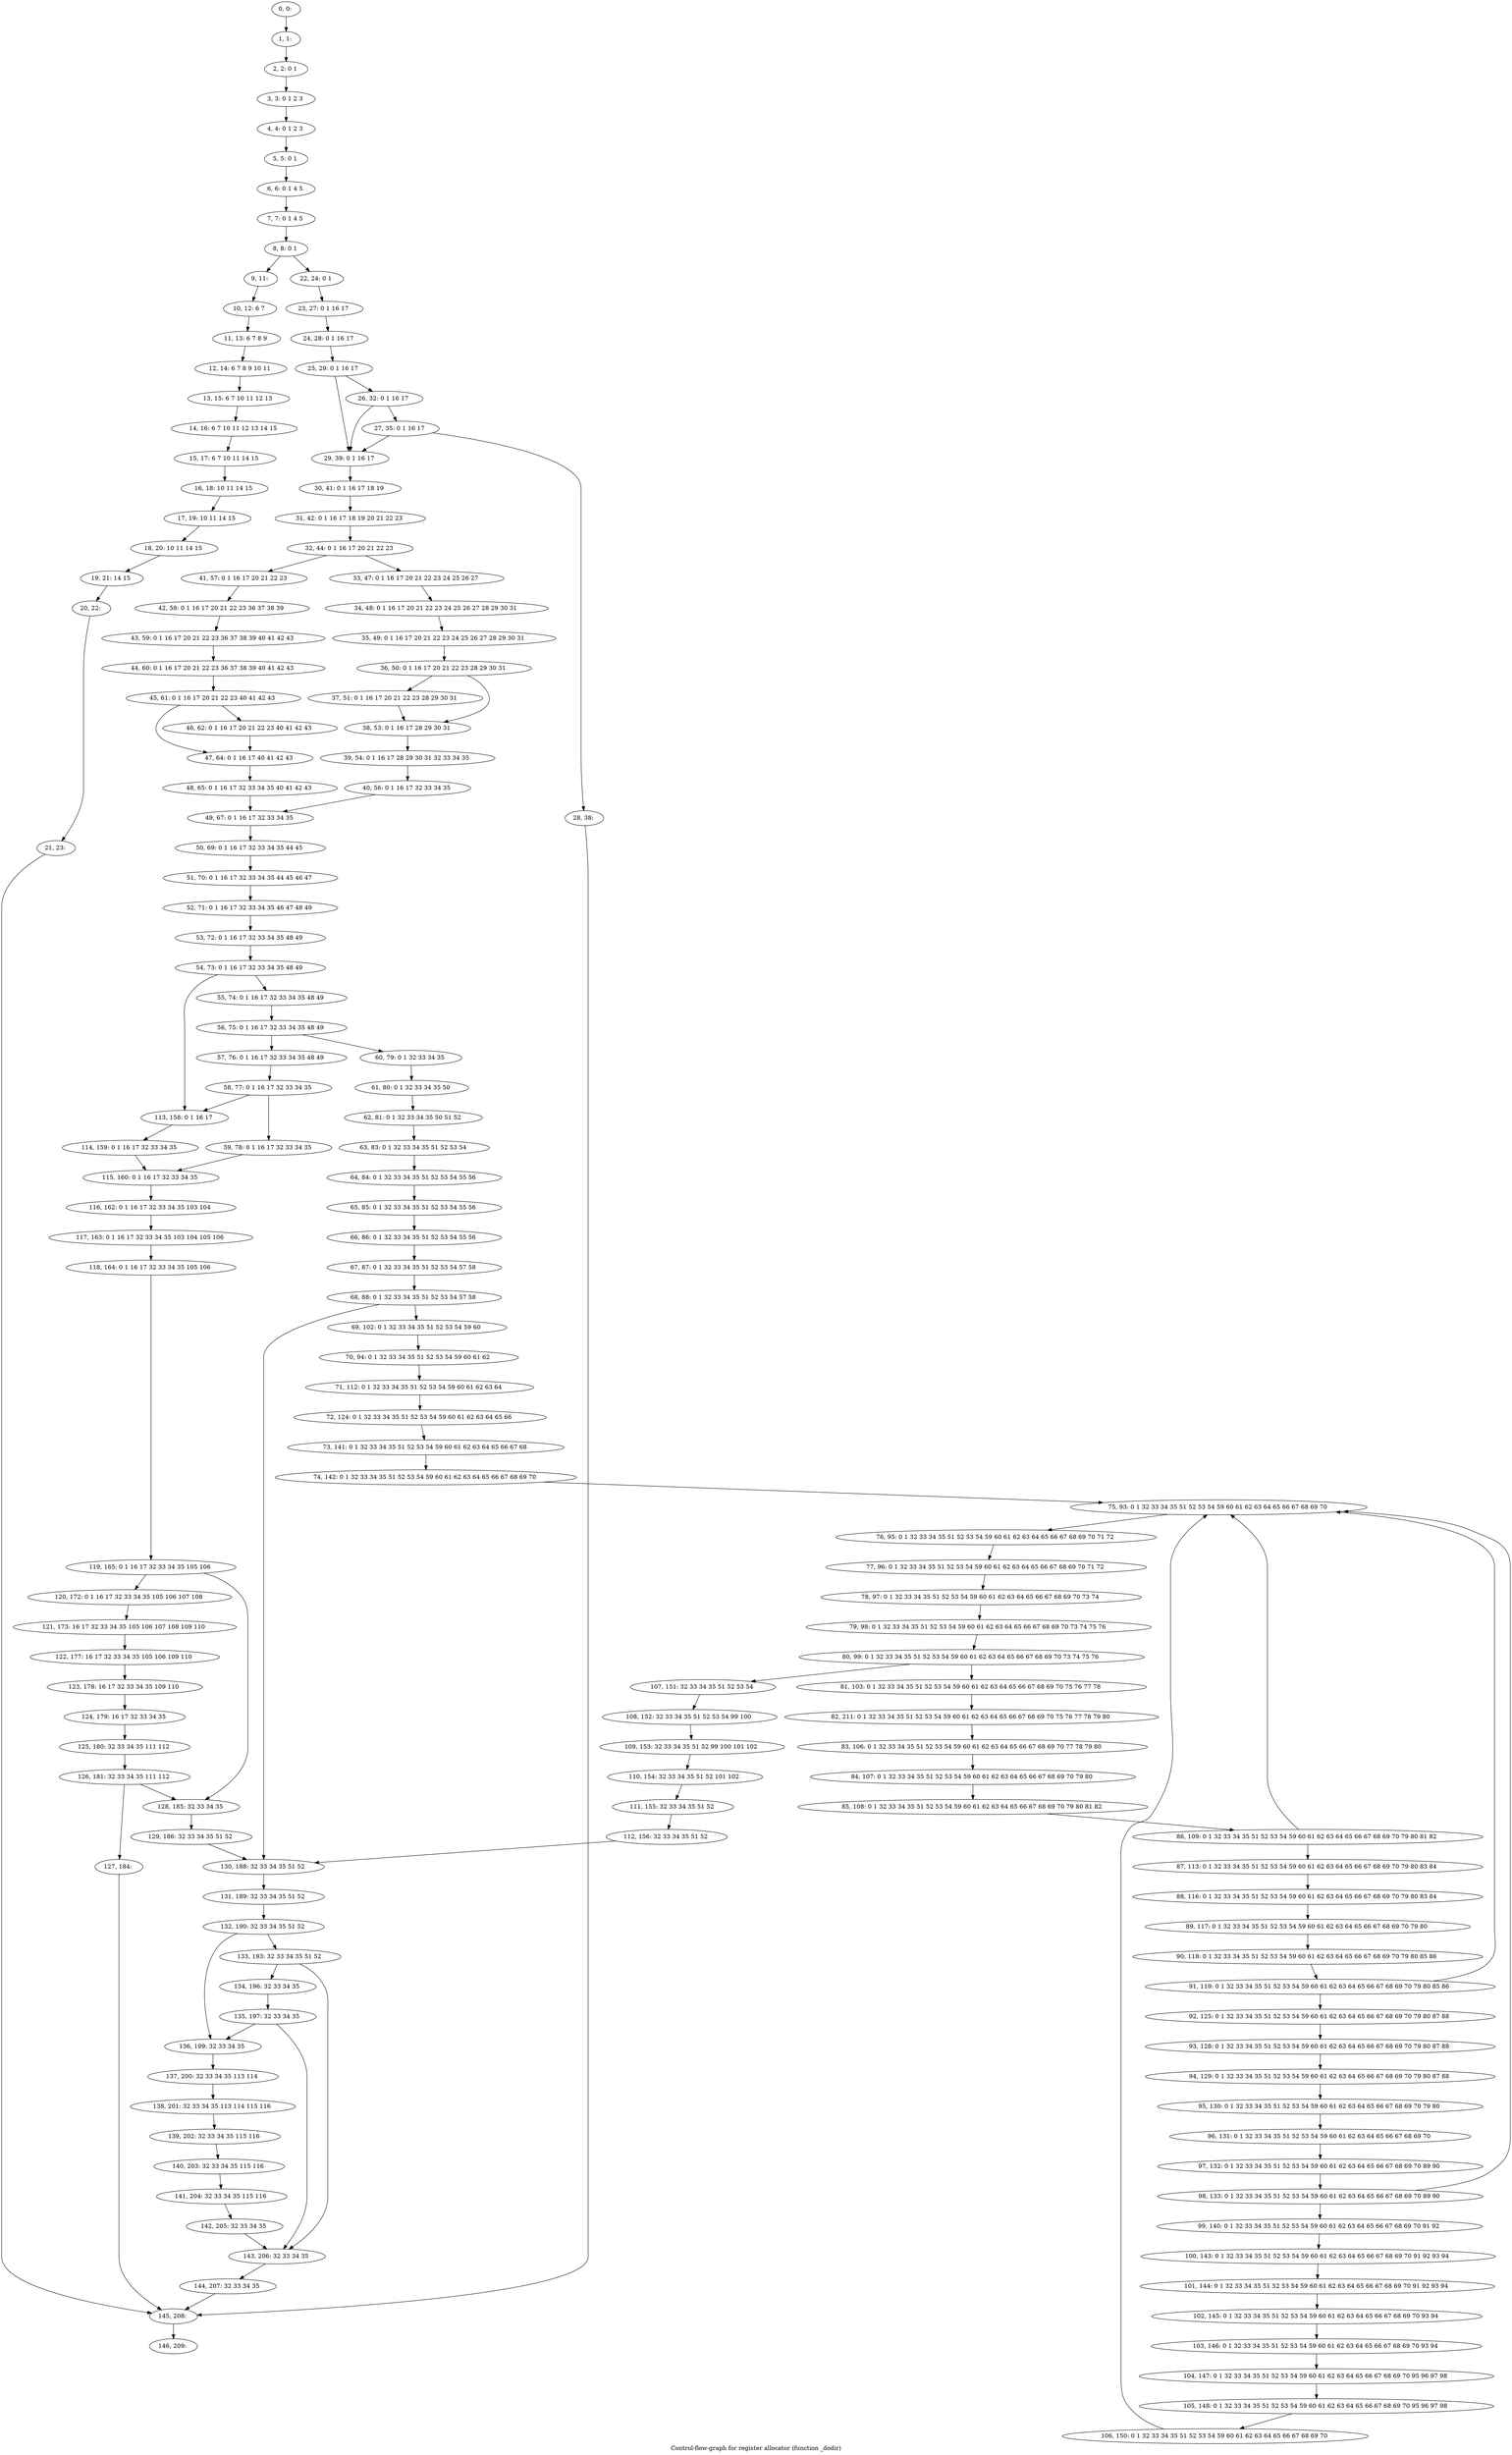 digraph G {
graph [label="Control-flow-graph for register allocator (function _dodir)"]
0[label="0, 0: "];
1[label="1, 1: "];
2[label="2, 2: 0 1 "];
3[label="3, 3: 0 1 2 3 "];
4[label="4, 4: 0 1 2 3 "];
5[label="5, 5: 0 1 "];
6[label="6, 6: 0 1 4 5 "];
7[label="7, 7: 0 1 4 5 "];
8[label="8, 8: 0 1 "];
9[label="9, 11: "];
10[label="10, 12: 6 7 "];
11[label="11, 13: 6 7 8 9 "];
12[label="12, 14: 6 7 8 9 10 11 "];
13[label="13, 15: 6 7 10 11 12 13 "];
14[label="14, 16: 6 7 10 11 12 13 14 15 "];
15[label="15, 17: 6 7 10 11 14 15 "];
16[label="16, 18: 10 11 14 15 "];
17[label="17, 19: 10 11 14 15 "];
18[label="18, 20: 10 11 14 15 "];
19[label="19, 21: 14 15 "];
20[label="20, 22: "];
21[label="21, 23: "];
22[label="22, 24: 0 1 "];
23[label="23, 27: 0 1 16 17 "];
24[label="24, 28: 0 1 16 17 "];
25[label="25, 29: 0 1 16 17 "];
26[label="26, 32: 0 1 16 17 "];
27[label="27, 35: 0 1 16 17 "];
28[label="28, 38: "];
29[label="29, 39: 0 1 16 17 "];
30[label="30, 41: 0 1 16 17 18 19 "];
31[label="31, 42: 0 1 16 17 18 19 20 21 22 23 "];
32[label="32, 44: 0 1 16 17 20 21 22 23 "];
33[label="33, 47: 0 1 16 17 20 21 22 23 24 25 26 27 "];
34[label="34, 48: 0 1 16 17 20 21 22 23 24 25 26 27 28 29 30 31 "];
35[label="35, 49: 0 1 16 17 20 21 22 23 24 25 26 27 28 29 30 31 "];
36[label="36, 50: 0 1 16 17 20 21 22 23 28 29 30 31 "];
37[label="37, 51: 0 1 16 17 20 21 22 23 28 29 30 31 "];
38[label="38, 53: 0 1 16 17 28 29 30 31 "];
39[label="39, 54: 0 1 16 17 28 29 30 31 32 33 34 35 "];
40[label="40, 56: 0 1 16 17 32 33 34 35 "];
41[label="41, 57: 0 1 16 17 20 21 22 23 "];
42[label="42, 58: 0 1 16 17 20 21 22 23 36 37 38 39 "];
43[label="43, 59: 0 1 16 17 20 21 22 23 36 37 38 39 40 41 42 43 "];
44[label="44, 60: 0 1 16 17 20 21 22 23 36 37 38 39 40 41 42 43 "];
45[label="45, 61: 0 1 16 17 20 21 22 23 40 41 42 43 "];
46[label="46, 62: 0 1 16 17 20 21 22 23 40 41 42 43 "];
47[label="47, 64: 0 1 16 17 40 41 42 43 "];
48[label="48, 65: 0 1 16 17 32 33 34 35 40 41 42 43 "];
49[label="49, 67: 0 1 16 17 32 33 34 35 "];
50[label="50, 69: 0 1 16 17 32 33 34 35 44 45 "];
51[label="51, 70: 0 1 16 17 32 33 34 35 44 45 46 47 "];
52[label="52, 71: 0 1 16 17 32 33 34 35 46 47 48 49 "];
53[label="53, 72: 0 1 16 17 32 33 34 35 48 49 "];
54[label="54, 73: 0 1 16 17 32 33 34 35 48 49 "];
55[label="55, 74: 0 1 16 17 32 33 34 35 48 49 "];
56[label="56, 75: 0 1 16 17 32 33 34 35 48 49 "];
57[label="57, 76: 0 1 16 17 32 33 34 35 48 49 "];
58[label="58, 77: 0 1 16 17 32 33 34 35 "];
59[label="59, 78: 0 1 16 17 32 33 34 35 "];
60[label="60, 79: 0 1 32 33 34 35 "];
61[label="61, 80: 0 1 32 33 34 35 50 "];
62[label="62, 81: 0 1 32 33 34 35 50 51 52 "];
63[label="63, 83: 0 1 32 33 34 35 51 52 53 54 "];
64[label="64, 84: 0 1 32 33 34 35 51 52 53 54 55 56 "];
65[label="65, 85: 0 1 32 33 34 35 51 52 53 54 55 56 "];
66[label="66, 86: 0 1 32 33 34 35 51 52 53 54 55 56 "];
67[label="67, 87: 0 1 32 33 34 35 51 52 53 54 57 58 "];
68[label="68, 88: 0 1 32 33 34 35 51 52 53 54 57 58 "];
69[label="69, 102: 0 1 32 33 34 35 51 52 53 54 59 60 "];
70[label="70, 94: 0 1 32 33 34 35 51 52 53 54 59 60 61 62 "];
71[label="71, 112: 0 1 32 33 34 35 51 52 53 54 59 60 61 62 63 64 "];
72[label="72, 124: 0 1 32 33 34 35 51 52 53 54 59 60 61 62 63 64 65 66 "];
73[label="73, 141: 0 1 32 33 34 35 51 52 53 54 59 60 61 62 63 64 65 66 67 68 "];
74[label="74, 142: 0 1 32 33 34 35 51 52 53 54 59 60 61 62 63 64 65 66 67 68 69 70 "];
75[label="75, 93: 0 1 32 33 34 35 51 52 53 54 59 60 61 62 63 64 65 66 67 68 69 70 "];
76[label="76, 95: 0 1 32 33 34 35 51 52 53 54 59 60 61 62 63 64 65 66 67 68 69 70 71 72 "];
77[label="77, 96: 0 1 32 33 34 35 51 52 53 54 59 60 61 62 63 64 65 66 67 68 69 70 71 72 "];
78[label="78, 97: 0 1 32 33 34 35 51 52 53 54 59 60 61 62 63 64 65 66 67 68 69 70 73 74 "];
79[label="79, 98: 0 1 32 33 34 35 51 52 53 54 59 60 61 62 63 64 65 66 67 68 69 70 73 74 75 76 "];
80[label="80, 99: 0 1 32 33 34 35 51 52 53 54 59 60 61 62 63 64 65 66 67 68 69 70 73 74 75 76 "];
81[label="81, 103: 0 1 32 33 34 35 51 52 53 54 59 60 61 62 63 64 65 66 67 68 69 70 75 76 77 78 "];
82[label="82, 211: 0 1 32 33 34 35 51 52 53 54 59 60 61 62 63 64 65 66 67 68 69 70 75 76 77 78 79 80 "];
83[label="83, 106: 0 1 32 33 34 35 51 52 53 54 59 60 61 62 63 64 65 66 67 68 69 70 77 78 79 80 "];
84[label="84, 107: 0 1 32 33 34 35 51 52 53 54 59 60 61 62 63 64 65 66 67 68 69 70 79 80 "];
85[label="85, 108: 0 1 32 33 34 35 51 52 53 54 59 60 61 62 63 64 65 66 67 68 69 70 79 80 81 82 "];
86[label="86, 109: 0 1 32 33 34 35 51 52 53 54 59 60 61 62 63 64 65 66 67 68 69 70 79 80 81 82 "];
87[label="87, 113: 0 1 32 33 34 35 51 52 53 54 59 60 61 62 63 64 65 66 67 68 69 70 79 80 83 84 "];
88[label="88, 116: 0 1 32 33 34 35 51 52 53 54 59 60 61 62 63 64 65 66 67 68 69 70 79 80 83 84 "];
89[label="89, 117: 0 1 32 33 34 35 51 52 53 54 59 60 61 62 63 64 65 66 67 68 69 70 79 80 "];
90[label="90, 118: 0 1 32 33 34 35 51 52 53 54 59 60 61 62 63 64 65 66 67 68 69 70 79 80 85 86 "];
91[label="91, 119: 0 1 32 33 34 35 51 52 53 54 59 60 61 62 63 64 65 66 67 68 69 70 79 80 85 86 "];
92[label="92, 125: 0 1 32 33 34 35 51 52 53 54 59 60 61 62 63 64 65 66 67 68 69 70 79 80 87 88 "];
93[label="93, 128: 0 1 32 33 34 35 51 52 53 54 59 60 61 62 63 64 65 66 67 68 69 70 79 80 87 88 "];
94[label="94, 129: 0 1 32 33 34 35 51 52 53 54 59 60 61 62 63 64 65 66 67 68 69 70 79 80 87 88 "];
95[label="95, 130: 0 1 32 33 34 35 51 52 53 54 59 60 61 62 63 64 65 66 67 68 69 70 79 80 "];
96[label="96, 131: 0 1 32 33 34 35 51 52 53 54 59 60 61 62 63 64 65 66 67 68 69 70 "];
97[label="97, 132: 0 1 32 33 34 35 51 52 53 54 59 60 61 62 63 64 65 66 67 68 69 70 89 90 "];
98[label="98, 133: 0 1 32 33 34 35 51 52 53 54 59 60 61 62 63 64 65 66 67 68 69 70 89 90 "];
99[label="99, 140: 0 1 32 33 34 35 51 52 53 54 59 60 61 62 63 64 65 66 67 68 69 70 91 92 "];
100[label="100, 143: 0 1 32 33 34 35 51 52 53 54 59 60 61 62 63 64 65 66 67 68 69 70 91 92 93 94 "];
101[label="101, 144: 0 1 32 33 34 35 51 52 53 54 59 60 61 62 63 64 65 66 67 68 69 70 91 92 93 94 "];
102[label="102, 145: 0 1 32 33 34 35 51 52 53 54 59 60 61 62 63 64 65 66 67 68 69 70 93 94 "];
103[label="103, 146: 0 1 32 33 34 35 51 52 53 54 59 60 61 62 63 64 65 66 67 68 69 70 93 94 "];
104[label="104, 147: 0 1 32 33 34 35 51 52 53 54 59 60 61 62 63 64 65 66 67 68 69 70 95 96 97 98 "];
105[label="105, 148: 0 1 32 33 34 35 51 52 53 54 59 60 61 62 63 64 65 66 67 68 69 70 95 96 97 98 "];
106[label="106, 150: 0 1 32 33 34 35 51 52 53 54 59 60 61 62 63 64 65 66 67 68 69 70 "];
107[label="107, 151: 32 33 34 35 51 52 53 54 "];
108[label="108, 152: 32 33 34 35 51 52 53 54 99 100 "];
109[label="109, 153: 32 33 34 35 51 52 99 100 101 102 "];
110[label="110, 154: 32 33 34 35 51 52 101 102 "];
111[label="111, 155: 32 33 34 35 51 52 "];
112[label="112, 156: 32 33 34 35 51 52 "];
113[label="113, 158: 0 1 16 17 "];
114[label="114, 159: 0 1 16 17 32 33 34 35 "];
115[label="115, 160: 0 1 16 17 32 33 34 35 "];
116[label="116, 162: 0 1 16 17 32 33 34 35 103 104 "];
117[label="117, 163: 0 1 16 17 32 33 34 35 103 104 105 106 "];
118[label="118, 164: 0 1 16 17 32 33 34 35 105 106 "];
119[label="119, 165: 0 1 16 17 32 33 34 35 105 106 "];
120[label="120, 172: 0 1 16 17 32 33 34 35 105 106 107 108 "];
121[label="121, 173: 16 17 32 33 34 35 105 106 107 108 109 110 "];
122[label="122, 177: 16 17 32 33 34 35 105 106 109 110 "];
123[label="123, 178: 16 17 32 33 34 35 109 110 "];
124[label="124, 179: 16 17 32 33 34 35 "];
125[label="125, 180: 32 33 34 35 111 112 "];
126[label="126, 181: 32 33 34 35 111 112 "];
127[label="127, 184: "];
128[label="128, 185: 32 33 34 35 "];
129[label="129, 186: 32 33 34 35 51 52 "];
130[label="130, 188: 32 33 34 35 51 52 "];
131[label="131, 189: 32 33 34 35 51 52 "];
132[label="132, 190: 32 33 34 35 51 52 "];
133[label="133, 193: 32 33 34 35 51 52 "];
134[label="134, 196: 32 33 34 35 "];
135[label="135, 197: 32 33 34 35 "];
136[label="136, 199: 32 33 34 35 "];
137[label="137, 200: 32 33 34 35 113 114 "];
138[label="138, 201: 32 33 34 35 113 114 115 116 "];
139[label="139, 202: 32 33 34 35 115 116 "];
140[label="140, 203: 32 33 34 35 115 116 "];
141[label="141, 204: 32 33 34 35 115 116 "];
142[label="142, 205: 32 33 34 35 "];
143[label="143, 206: 32 33 34 35 "];
144[label="144, 207: 32 33 34 35 "];
145[label="145, 208: "];
146[label="146, 209: "];
0->1 ;
1->2 ;
2->3 ;
3->4 ;
4->5 ;
5->6 ;
6->7 ;
7->8 ;
8->9 ;
8->22 ;
9->10 ;
10->11 ;
11->12 ;
12->13 ;
13->14 ;
14->15 ;
15->16 ;
16->17 ;
17->18 ;
18->19 ;
19->20 ;
20->21 ;
21->145 ;
22->23 ;
23->24 ;
24->25 ;
25->26 ;
25->29 ;
26->27 ;
26->29 ;
27->28 ;
27->29 ;
28->145 ;
29->30 ;
30->31 ;
31->32 ;
32->33 ;
32->41 ;
33->34 ;
34->35 ;
35->36 ;
36->37 ;
36->38 ;
37->38 ;
38->39 ;
39->40 ;
40->49 ;
41->42 ;
42->43 ;
43->44 ;
44->45 ;
45->46 ;
45->47 ;
46->47 ;
47->48 ;
48->49 ;
49->50 ;
50->51 ;
51->52 ;
52->53 ;
53->54 ;
54->55 ;
54->113 ;
55->56 ;
56->57 ;
56->60 ;
57->58 ;
58->59 ;
58->113 ;
59->115 ;
60->61 ;
61->62 ;
62->63 ;
63->64 ;
64->65 ;
65->66 ;
66->67 ;
67->68 ;
68->69 ;
68->130 ;
69->70 ;
70->71 ;
71->72 ;
72->73 ;
73->74 ;
74->75 ;
75->76 ;
76->77 ;
77->78 ;
78->79 ;
79->80 ;
80->81 ;
80->107 ;
81->82 ;
82->83 ;
83->84 ;
84->85 ;
85->86 ;
86->87 ;
86->75 ;
87->88 ;
88->89 ;
89->90 ;
90->91 ;
91->92 ;
91->75 ;
92->93 ;
93->94 ;
94->95 ;
95->96 ;
96->97 ;
97->98 ;
98->99 ;
98->75 ;
99->100 ;
100->101 ;
101->102 ;
102->103 ;
103->104 ;
104->105 ;
105->106 ;
106->75 ;
107->108 ;
108->109 ;
109->110 ;
110->111 ;
111->112 ;
112->130 ;
113->114 ;
114->115 ;
115->116 ;
116->117 ;
117->118 ;
118->119 ;
119->120 ;
119->128 ;
120->121 ;
121->122 ;
122->123 ;
123->124 ;
124->125 ;
125->126 ;
126->127 ;
126->128 ;
127->145 ;
128->129 ;
129->130 ;
130->131 ;
131->132 ;
132->133 ;
132->136 ;
133->134 ;
133->143 ;
134->135 ;
135->136 ;
135->143 ;
136->137 ;
137->138 ;
138->139 ;
139->140 ;
140->141 ;
141->142 ;
142->143 ;
143->144 ;
144->145 ;
145->146 ;
}
